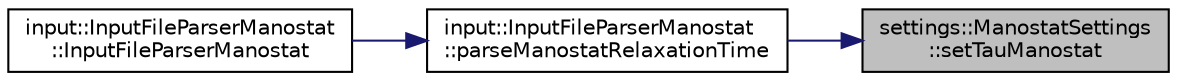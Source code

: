 digraph "settings::ManostatSettings::setTauManostat"
{
 // LATEX_PDF_SIZE
  edge [fontname="Helvetica",fontsize="10",labelfontname="Helvetica",labelfontsize="10"];
  node [fontname="Helvetica",fontsize="10",shape=record];
  rankdir="RL";
  Node1 [label="settings::ManostatSettings\l::setTauManostat",height=0.2,width=0.4,color="black", fillcolor="grey75", style="filled", fontcolor="black",tooltip=" "];
  Node1 -> Node2 [dir="back",color="midnightblue",fontsize="10",style="solid",fontname="Helvetica"];
  Node2 [label="input::InputFileParserManostat\l::parseManostatRelaxationTime",height=0.2,width=0.4,color="black", fillcolor="white", style="filled",URL="$classinput_1_1InputFileParserManostat.html#ac9a824d36ab95b535b9e33d9b3386270",tooltip="parses the relaxation time of the manostat"];
  Node2 -> Node3 [dir="back",color="midnightblue",fontsize="10",style="solid",fontname="Helvetica"];
  Node3 [label="input::InputFileParserManostat\l::InputFileParserManostat",height=0.2,width=0.4,color="black", fillcolor="white", style="filled",URL="$classinput_1_1InputFileParserManostat.html#a00065bd615e525931750403ea505421c",tooltip="Construct a new Input File Parser Manostat:: Input File Parser Manostat object."];
}
